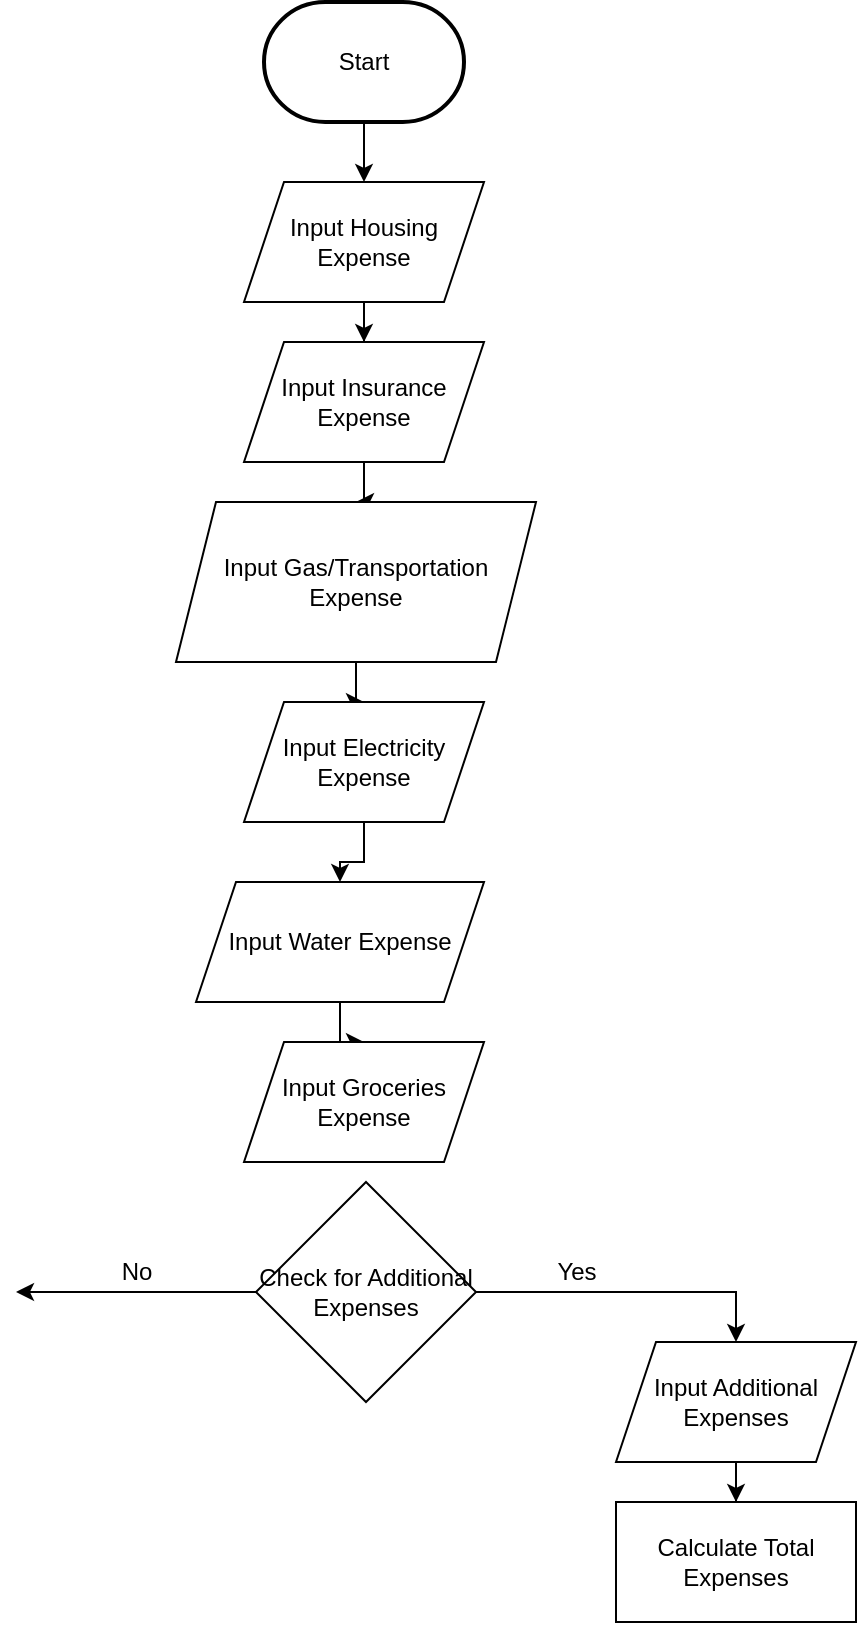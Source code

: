 <mxfile version="24.4.13" type="github">
  <diagram id="C5RBs43oDa-KdzZeNtuy" name="Page-1">
    <mxGraphModel dx="1434" dy="746" grid="1" gridSize="10" guides="1" tooltips="1" connect="1" arrows="1" fold="1" page="1" pageScale="1" pageWidth="827" pageHeight="1169" math="0" shadow="0">
      <root>
        <mxCell id="WIyWlLk6GJQsqaUBKTNV-0" />
        <mxCell id="WIyWlLk6GJQsqaUBKTNV-1" parent="WIyWlLk6GJQsqaUBKTNV-0" />
        <mxCell id="sw7qi4uJYClMo5-Vz4V5-4" style="edgeStyle=orthogonalEdgeStyle;rounded=0;orthogonalLoop=1;jettySize=auto;html=1;entryX=0.5;entryY=0;entryDx=0;entryDy=0;" edge="1" parent="WIyWlLk6GJQsqaUBKTNV-1" source="sw7qi4uJYClMo5-Vz4V5-1" target="sw7qi4uJYClMo5-Vz4V5-2">
          <mxGeometry relative="1" as="geometry" />
        </mxCell>
        <mxCell id="sw7qi4uJYClMo5-Vz4V5-1" value="Start" style="strokeWidth=2;html=1;shape=mxgraph.flowchart.terminator;whiteSpace=wrap;" vertex="1" parent="WIyWlLk6GJQsqaUBKTNV-1">
          <mxGeometry x="364" y="40" width="100" height="60" as="geometry" />
        </mxCell>
        <mxCell id="sw7qi4uJYClMo5-Vz4V5-6" style="edgeStyle=orthogonalEdgeStyle;rounded=0;orthogonalLoop=1;jettySize=auto;html=1;entryX=0.5;entryY=0;entryDx=0;entryDy=0;" edge="1" parent="WIyWlLk6GJQsqaUBKTNV-1" source="sw7qi4uJYClMo5-Vz4V5-2" target="sw7qi4uJYClMo5-Vz4V5-5">
          <mxGeometry relative="1" as="geometry" />
        </mxCell>
        <mxCell id="sw7qi4uJYClMo5-Vz4V5-2" value="Input Housing Expense" style="shape=parallelogram;perimeter=parallelogramPerimeter;whiteSpace=wrap;html=1;fixedSize=1;" vertex="1" parent="WIyWlLk6GJQsqaUBKTNV-1">
          <mxGeometry x="354" y="130" width="120" height="60" as="geometry" />
        </mxCell>
        <mxCell id="sw7qi4uJYClMo5-Vz4V5-8" style="edgeStyle=orthogonalEdgeStyle;rounded=0;orthogonalLoop=1;jettySize=auto;html=1;entryX=0.5;entryY=0;entryDx=0;entryDy=0;" edge="1" parent="WIyWlLk6GJQsqaUBKTNV-1" source="sw7qi4uJYClMo5-Vz4V5-5" target="sw7qi4uJYClMo5-Vz4V5-7">
          <mxGeometry relative="1" as="geometry" />
        </mxCell>
        <mxCell id="sw7qi4uJYClMo5-Vz4V5-5" value="Input Insurance Expense" style="shape=parallelogram;perimeter=parallelogramPerimeter;whiteSpace=wrap;html=1;fixedSize=1;" vertex="1" parent="WIyWlLk6GJQsqaUBKTNV-1">
          <mxGeometry x="354" y="210" width="120" height="60" as="geometry" />
        </mxCell>
        <mxCell id="sw7qi4uJYClMo5-Vz4V5-10" style="edgeStyle=orthogonalEdgeStyle;rounded=0;orthogonalLoop=1;jettySize=auto;html=1;" edge="1" parent="WIyWlLk6GJQsqaUBKTNV-1" source="sw7qi4uJYClMo5-Vz4V5-7" target="sw7qi4uJYClMo5-Vz4V5-9">
          <mxGeometry relative="1" as="geometry" />
        </mxCell>
        <mxCell id="sw7qi4uJYClMo5-Vz4V5-7" value="Input Gas/Transportation Expense" style="shape=parallelogram;perimeter=parallelogramPerimeter;whiteSpace=wrap;html=1;fixedSize=1;" vertex="1" parent="WIyWlLk6GJQsqaUBKTNV-1">
          <mxGeometry x="320" y="290" width="180" height="80" as="geometry" />
        </mxCell>
        <mxCell id="sw7qi4uJYClMo5-Vz4V5-12" style="edgeStyle=orthogonalEdgeStyle;rounded=0;orthogonalLoop=1;jettySize=auto;html=1;entryX=0.5;entryY=0;entryDx=0;entryDy=0;" edge="1" parent="WIyWlLk6GJQsqaUBKTNV-1" source="sw7qi4uJYClMo5-Vz4V5-9" target="sw7qi4uJYClMo5-Vz4V5-11">
          <mxGeometry relative="1" as="geometry" />
        </mxCell>
        <mxCell id="sw7qi4uJYClMo5-Vz4V5-9" value="Input Electricity Expense" style="shape=parallelogram;perimeter=parallelogramPerimeter;whiteSpace=wrap;html=1;fixedSize=1;" vertex="1" parent="WIyWlLk6GJQsqaUBKTNV-1">
          <mxGeometry x="354" y="390" width="120" height="60" as="geometry" />
        </mxCell>
        <mxCell id="sw7qi4uJYClMo5-Vz4V5-14" style="edgeStyle=orthogonalEdgeStyle;rounded=0;orthogonalLoop=1;jettySize=auto;html=1;" edge="1" parent="WIyWlLk6GJQsqaUBKTNV-1" source="sw7qi4uJYClMo5-Vz4V5-11" target="sw7qi4uJYClMo5-Vz4V5-13">
          <mxGeometry relative="1" as="geometry" />
        </mxCell>
        <mxCell id="sw7qi4uJYClMo5-Vz4V5-11" value="Input Water Expense" style="shape=parallelogram;perimeter=parallelogramPerimeter;whiteSpace=wrap;html=1;fixedSize=1;" vertex="1" parent="WIyWlLk6GJQsqaUBKTNV-1">
          <mxGeometry x="330" y="480" width="144" height="60" as="geometry" />
        </mxCell>
        <mxCell id="sw7qi4uJYClMo5-Vz4V5-13" value="Input Groceries Expense" style="shape=parallelogram;perimeter=parallelogramPerimeter;whiteSpace=wrap;html=1;fixedSize=1;" vertex="1" parent="WIyWlLk6GJQsqaUBKTNV-1">
          <mxGeometry x="354" y="560" width="120" height="60" as="geometry" />
        </mxCell>
        <mxCell id="sw7qi4uJYClMo5-Vz4V5-16" style="edgeStyle=orthogonalEdgeStyle;rounded=0;orthogonalLoop=1;jettySize=auto;html=1;" edge="1" parent="WIyWlLk6GJQsqaUBKTNV-1" source="sw7qi4uJYClMo5-Vz4V5-15">
          <mxGeometry relative="1" as="geometry">
            <mxPoint x="240" y="685" as="targetPoint" />
          </mxGeometry>
        </mxCell>
        <mxCell id="sw7qi4uJYClMo5-Vz4V5-17" style="edgeStyle=orthogonalEdgeStyle;rounded=0;orthogonalLoop=1;jettySize=auto;html=1;entryX=0.5;entryY=0;entryDx=0;entryDy=0;" edge="1" parent="WIyWlLk6GJQsqaUBKTNV-1" source="sw7qi4uJYClMo5-Vz4V5-15" target="sw7qi4uJYClMo5-Vz4V5-20">
          <mxGeometry relative="1" as="geometry">
            <mxPoint x="600" y="685" as="targetPoint" />
          </mxGeometry>
        </mxCell>
        <mxCell id="sw7qi4uJYClMo5-Vz4V5-15" value="Check for Additional Expenses" style="rhombus;whiteSpace=wrap;html=1;" vertex="1" parent="WIyWlLk6GJQsqaUBKTNV-1">
          <mxGeometry x="360" y="630" width="110" height="110" as="geometry" />
        </mxCell>
        <mxCell id="sw7qi4uJYClMo5-Vz4V5-18" value="Yes" style="text;html=1;align=center;verticalAlign=middle;resizable=0;points=[];autosize=1;strokeColor=none;fillColor=none;" vertex="1" parent="WIyWlLk6GJQsqaUBKTNV-1">
          <mxGeometry x="500" y="660" width="40" height="30" as="geometry" />
        </mxCell>
        <mxCell id="sw7qi4uJYClMo5-Vz4V5-19" value="No" style="text;html=1;align=center;verticalAlign=middle;resizable=0;points=[];autosize=1;strokeColor=none;fillColor=none;" vertex="1" parent="WIyWlLk6GJQsqaUBKTNV-1">
          <mxGeometry x="280" y="660" width="40" height="30" as="geometry" />
        </mxCell>
        <mxCell id="sw7qi4uJYClMo5-Vz4V5-22" style="edgeStyle=orthogonalEdgeStyle;rounded=0;orthogonalLoop=1;jettySize=auto;html=1;" edge="1" parent="WIyWlLk6GJQsqaUBKTNV-1" source="sw7qi4uJYClMo5-Vz4V5-20" target="sw7qi4uJYClMo5-Vz4V5-21">
          <mxGeometry relative="1" as="geometry" />
        </mxCell>
        <mxCell id="sw7qi4uJYClMo5-Vz4V5-20" value="Input Additional Expenses" style="shape=parallelogram;perimeter=parallelogramPerimeter;whiteSpace=wrap;html=1;fixedSize=1;" vertex="1" parent="WIyWlLk6GJQsqaUBKTNV-1">
          <mxGeometry x="540" y="710" width="120" height="60" as="geometry" />
        </mxCell>
        <mxCell id="sw7qi4uJYClMo5-Vz4V5-21" value="Calculate Total Expenses" style="rounded=0;whiteSpace=wrap;html=1;" vertex="1" parent="WIyWlLk6GJQsqaUBKTNV-1">
          <mxGeometry x="540" y="790" width="120" height="60" as="geometry" />
        </mxCell>
      </root>
    </mxGraphModel>
  </diagram>
</mxfile>
